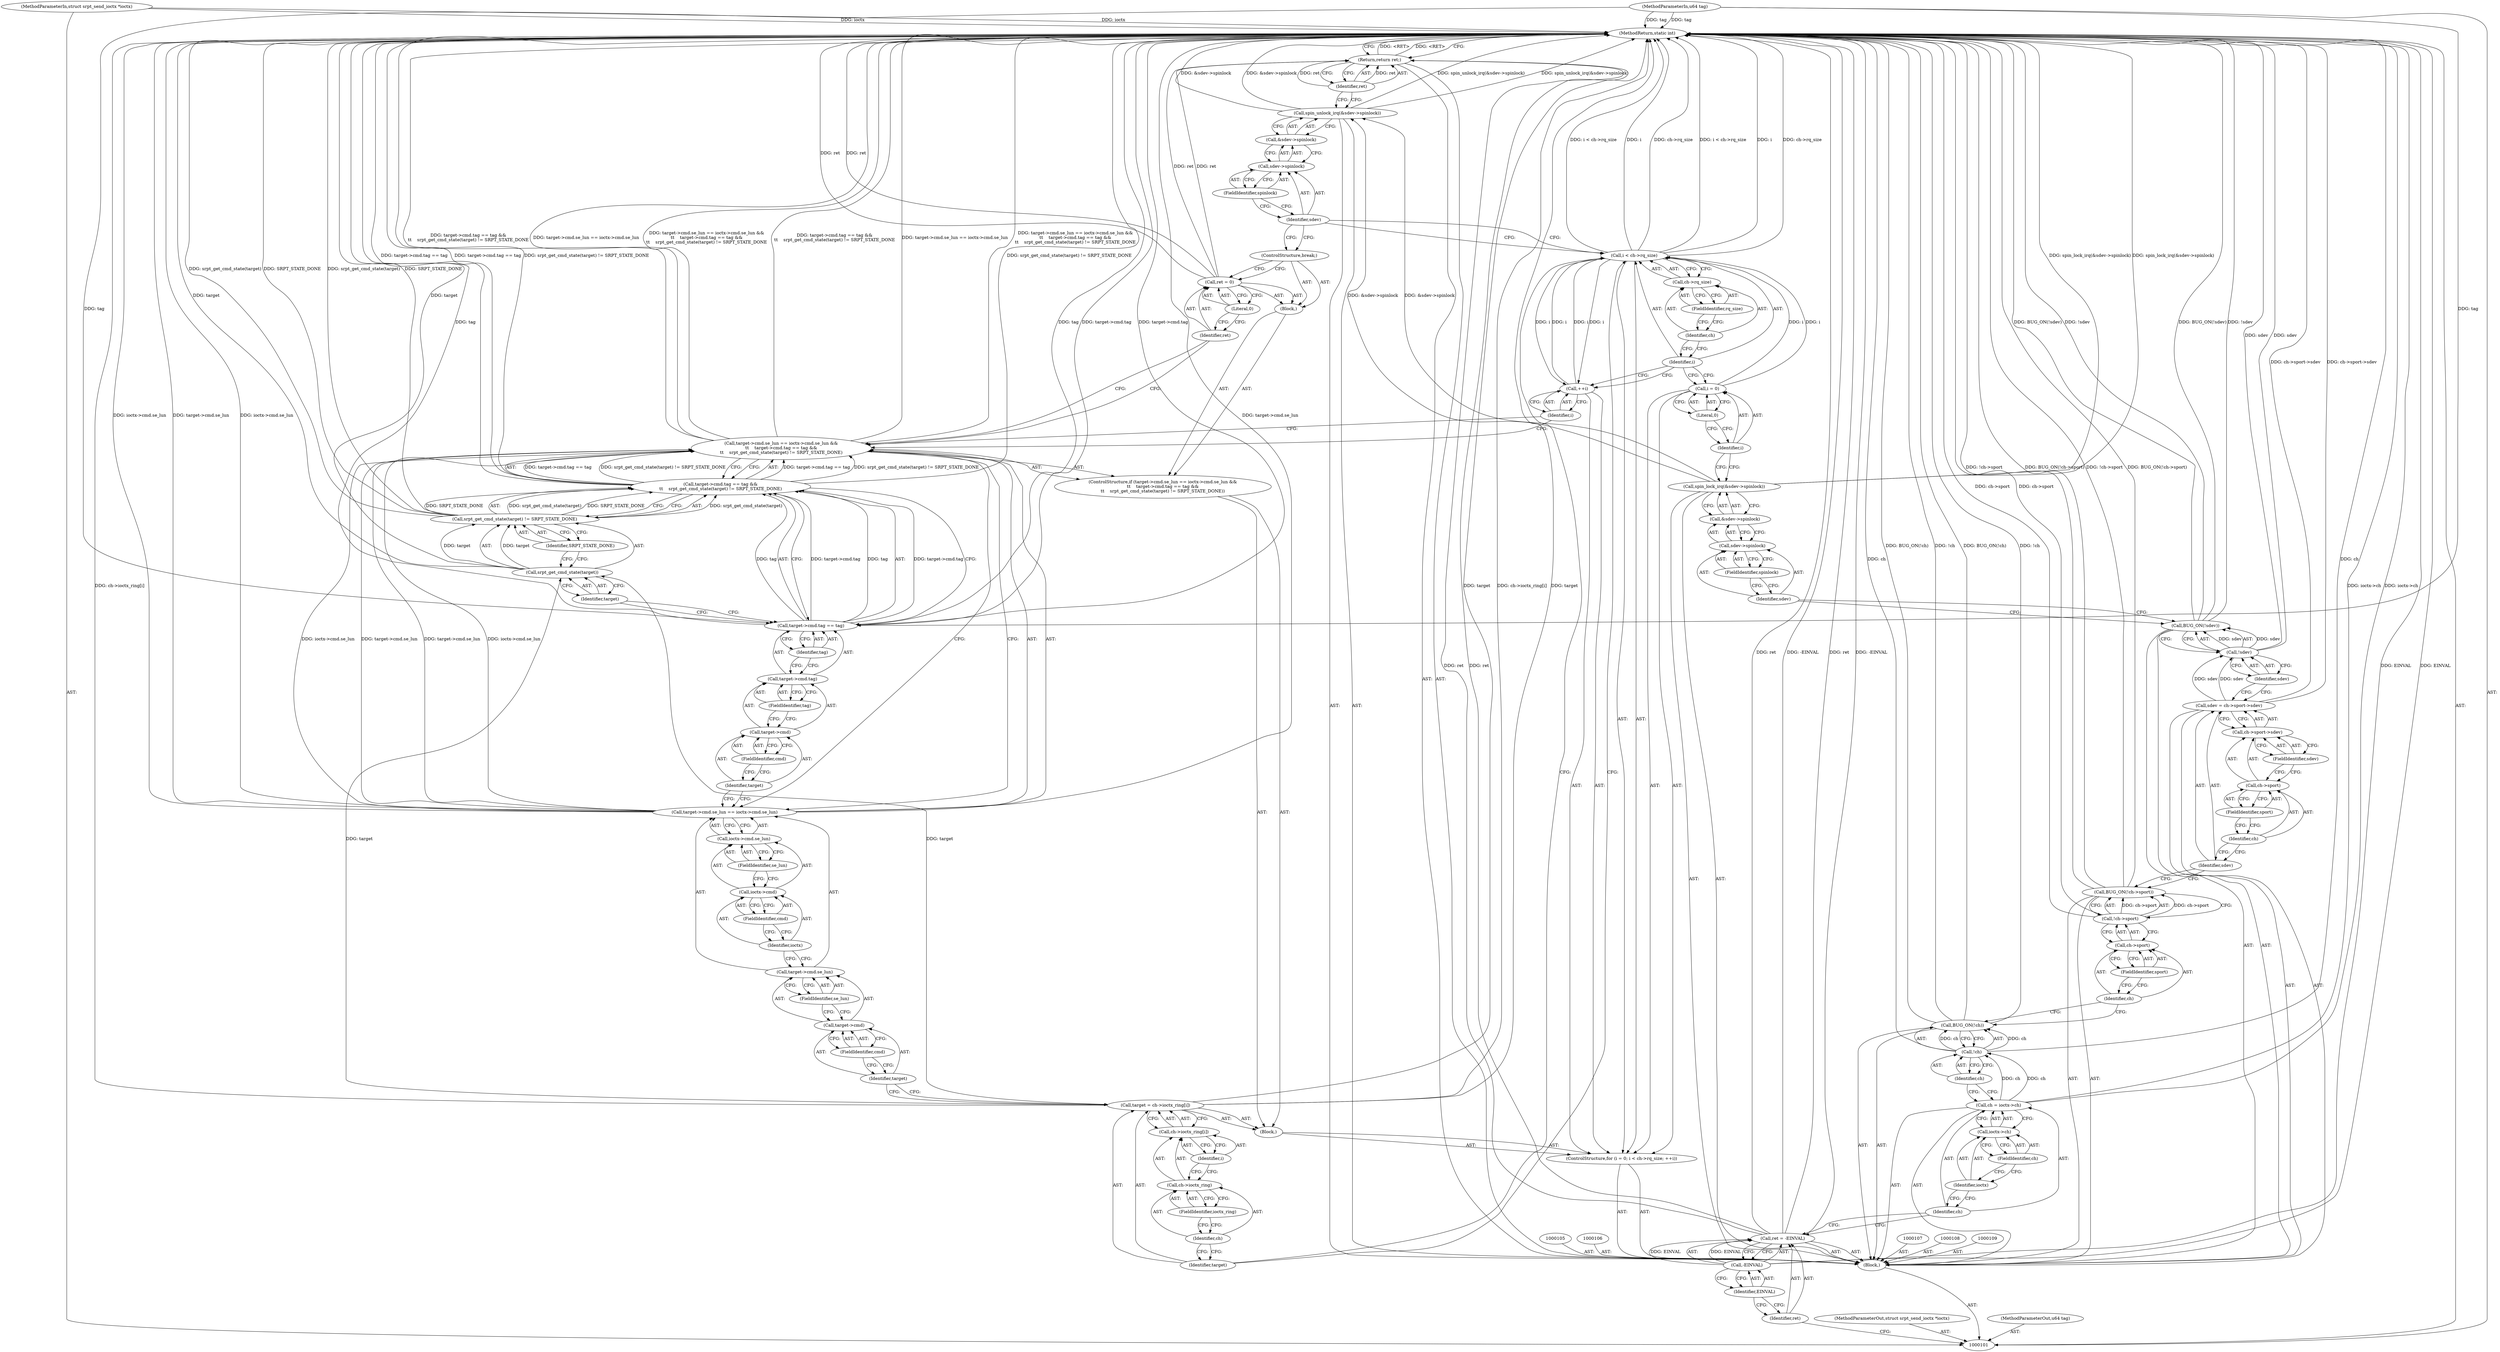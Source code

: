 digraph "1_linux_51093254bf879bc9ce96590400a87897c7498463_0" {
"1000198" [label="(MethodReturn,static int)"];
"1000102" [label="(MethodParameterIn,struct srpt_send_ioctx *ioctx)"];
"1000280" [label="(MethodParameterOut,struct srpt_send_ioctx *ioctx)"];
"1000103" [label="(MethodParameterIn,u64 tag)"];
"1000281" [label="(MethodParameterOut,u64 tag)"];
"1000122" [label="(Call,BUG_ON(!ch->sport))"];
"1000126" [label="(FieldIdentifier,sport)"];
"1000123" [label="(Call,!ch->sport)"];
"1000124" [label="(Call,ch->sport)"];
"1000125" [label="(Identifier,ch)"];
"1000127" [label="(Call,sdev = ch->sport->sdev)"];
"1000128" [label="(Identifier,sdev)"];
"1000132" [label="(FieldIdentifier,sport)"];
"1000133" [label="(FieldIdentifier,sdev)"];
"1000129" [label="(Call,ch->sport->sdev)"];
"1000130" [label="(Call,ch->sport)"];
"1000131" [label="(Identifier,ch)"];
"1000134" [label="(Call,BUG_ON(!sdev))"];
"1000135" [label="(Call,!sdev)"];
"1000136" [label="(Identifier,sdev)"];
"1000137" [label="(Call,spin_lock_irq(&sdev->spinlock))"];
"1000138" [label="(Call,&sdev->spinlock)"];
"1000139" [label="(Call,sdev->spinlock)"];
"1000140" [label="(Identifier,sdev)"];
"1000141" [label="(FieldIdentifier,spinlock)"];
"1000142" [label="(ControlStructure,for (i = 0; i < ch->rq_size; ++i))"];
"1000145" [label="(Literal,0)"];
"1000146" [label="(Call,i < ch->rq_size)"];
"1000147" [label="(Identifier,i)"];
"1000148" [label="(Call,ch->rq_size)"];
"1000149" [label="(Identifier,ch)"];
"1000150" [label="(FieldIdentifier,rq_size)"];
"1000151" [label="(Call,++i)"];
"1000152" [label="(Identifier,i)"];
"1000153" [label="(Block,)"];
"1000143" [label="(Call,i = 0)"];
"1000144" [label="(Identifier,i)"];
"1000156" [label="(Call,ch->ioctx_ring[i])"];
"1000157" [label="(Call,ch->ioctx_ring)"];
"1000158" [label="(Identifier,ch)"];
"1000159" [label="(FieldIdentifier,ioctx_ring)"];
"1000154" [label="(Call,target = ch->ioctx_ring[i])"];
"1000155" [label="(Identifier,target)"];
"1000160" [label="(Identifier,i)"];
"1000167" [label="(FieldIdentifier,cmd)"];
"1000168" [label="(FieldIdentifier,se_lun)"];
"1000161" [label="(ControlStructure,if (target->cmd.se_lun == ioctx->cmd.se_lun &&\n\t\t    target->cmd.tag == tag &&\n\t\t    srpt_get_cmd_state(target) != SRPT_STATE_DONE))"];
"1000169" [label="(Call,ioctx->cmd.se_lun)"];
"1000170" [label="(Call,ioctx->cmd)"];
"1000171" [label="(Identifier,ioctx)"];
"1000172" [label="(FieldIdentifier,cmd)"];
"1000173" [label="(FieldIdentifier,se_lun)"];
"1000162" [label="(Call,target->cmd.se_lun == ioctx->cmd.se_lun &&\n\t\t    target->cmd.tag == tag &&\n\t\t    srpt_get_cmd_state(target) != SRPT_STATE_DONE)"];
"1000163" [label="(Call,target->cmd.se_lun == ioctx->cmd.se_lun)"];
"1000164" [label="(Call,target->cmd.se_lun)"];
"1000165" [label="(Call,target->cmd)"];
"1000166" [label="(Identifier,target)"];
"1000179" [label="(FieldIdentifier,cmd)"];
"1000180" [label="(FieldIdentifier,tag)"];
"1000181" [label="(Identifier,tag)"];
"1000174" [label="(Call,target->cmd.tag == tag &&\n\t\t    srpt_get_cmd_state(target) != SRPT_STATE_DONE)"];
"1000175" [label="(Call,target->cmd.tag == tag)"];
"1000176" [label="(Call,target->cmd.tag)"];
"1000177" [label="(Call,target->cmd)"];
"1000178" [label="(Identifier,target)"];
"1000184" [label="(Identifier,target)"];
"1000185" [label="(Identifier,SRPT_STATE_DONE)"];
"1000186" [label="(Block,)"];
"1000182" [label="(Call,srpt_get_cmd_state(target) != SRPT_STATE_DONE)"];
"1000183" [label="(Call,srpt_get_cmd_state(target))"];
"1000187" [label="(Call,ret = 0)"];
"1000188" [label="(Identifier,ret)"];
"1000189" [label="(Literal,0)"];
"1000104" [label="(Block,)"];
"1000190" [label="(ControlStructure,break;)"];
"1000191" [label="(Call,spin_unlock_irq(&sdev->spinlock))"];
"1000192" [label="(Call,&sdev->spinlock)"];
"1000193" [label="(Call,sdev->spinlock)"];
"1000194" [label="(Identifier,sdev)"];
"1000195" [label="(FieldIdentifier,spinlock)"];
"1000196" [label="(Return,return ret;)"];
"1000197" [label="(Identifier,ret)"];
"1000110" [label="(Call,ret = -EINVAL)"];
"1000111" [label="(Identifier,ret)"];
"1000112" [label="(Call,-EINVAL)"];
"1000113" [label="(Identifier,EINVAL)"];
"1000114" [label="(Call,ch = ioctx->ch)"];
"1000115" [label="(Identifier,ch)"];
"1000118" [label="(FieldIdentifier,ch)"];
"1000116" [label="(Call,ioctx->ch)"];
"1000117" [label="(Identifier,ioctx)"];
"1000119" [label="(Call,BUG_ON(!ch))"];
"1000120" [label="(Call,!ch)"];
"1000121" [label="(Identifier,ch)"];
"1000198" -> "1000101"  [label="AST: "];
"1000198" -> "1000196"  [label="CFG: "];
"1000196" -> "1000198"  [label="DDG: <RET>"];
"1000163" -> "1000198"  [label="DDG: target->cmd.se_lun"];
"1000163" -> "1000198"  [label="DDG: ioctx->cmd.se_lun"];
"1000182" -> "1000198"  [label="DDG: SRPT_STATE_DONE"];
"1000182" -> "1000198"  [label="DDG: srpt_get_cmd_state(target)"];
"1000122" -> "1000198"  [label="DDG: !ch->sport"];
"1000122" -> "1000198"  [label="DDG: BUG_ON(!ch->sport)"];
"1000183" -> "1000198"  [label="DDG: target"];
"1000175" -> "1000198"  [label="DDG: tag"];
"1000175" -> "1000198"  [label="DDG: target->cmd.tag"];
"1000154" -> "1000198"  [label="DDG: ch->ioctx_ring[i]"];
"1000154" -> "1000198"  [label="DDG: target"];
"1000119" -> "1000198"  [label="DDG: BUG_ON(!ch)"];
"1000119" -> "1000198"  [label="DDG: !ch"];
"1000123" -> "1000198"  [label="DDG: ch->sport"];
"1000174" -> "1000198"  [label="DDG: srpt_get_cmd_state(target) != SRPT_STATE_DONE"];
"1000174" -> "1000198"  [label="DDG: target->cmd.tag == tag"];
"1000187" -> "1000198"  [label="DDG: ret"];
"1000127" -> "1000198"  [label="DDG: ch->sport->sdev"];
"1000103" -> "1000198"  [label="DDG: tag"];
"1000134" -> "1000198"  [label="DDG: BUG_ON(!sdev)"];
"1000134" -> "1000198"  [label="DDG: !sdev"];
"1000191" -> "1000198"  [label="DDG: spin_unlock_irq(&sdev->spinlock)"];
"1000191" -> "1000198"  [label="DDG: &sdev->spinlock"];
"1000120" -> "1000198"  [label="DDG: ch"];
"1000146" -> "1000198"  [label="DDG: ch->rq_size"];
"1000146" -> "1000198"  [label="DDG: i < ch->rq_size"];
"1000146" -> "1000198"  [label="DDG: i"];
"1000102" -> "1000198"  [label="DDG: ioctx"];
"1000110" -> "1000198"  [label="DDG: -EINVAL"];
"1000110" -> "1000198"  [label="DDG: ret"];
"1000112" -> "1000198"  [label="DDG: EINVAL"];
"1000135" -> "1000198"  [label="DDG: sdev"];
"1000162" -> "1000198"  [label="DDG: target->cmd.se_lun == ioctx->cmd.se_lun"];
"1000162" -> "1000198"  [label="DDG: target->cmd.se_lun == ioctx->cmd.se_lun &&\n\t\t    target->cmd.tag == tag &&\n\t\t    srpt_get_cmd_state(target) != SRPT_STATE_DONE"];
"1000162" -> "1000198"  [label="DDG: target->cmd.tag == tag &&\n\t\t    srpt_get_cmd_state(target) != SRPT_STATE_DONE"];
"1000114" -> "1000198"  [label="DDG: ioctx->ch"];
"1000137" -> "1000198"  [label="DDG: spin_lock_irq(&sdev->spinlock)"];
"1000102" -> "1000101"  [label="AST: "];
"1000102" -> "1000198"  [label="DDG: ioctx"];
"1000280" -> "1000101"  [label="AST: "];
"1000103" -> "1000101"  [label="AST: "];
"1000103" -> "1000198"  [label="DDG: tag"];
"1000103" -> "1000175"  [label="DDG: tag"];
"1000281" -> "1000101"  [label="AST: "];
"1000122" -> "1000104"  [label="AST: "];
"1000122" -> "1000123"  [label="CFG: "];
"1000123" -> "1000122"  [label="AST: "];
"1000128" -> "1000122"  [label="CFG: "];
"1000122" -> "1000198"  [label="DDG: !ch->sport"];
"1000122" -> "1000198"  [label="DDG: BUG_ON(!ch->sport)"];
"1000123" -> "1000122"  [label="DDG: ch->sport"];
"1000126" -> "1000124"  [label="AST: "];
"1000126" -> "1000125"  [label="CFG: "];
"1000124" -> "1000126"  [label="CFG: "];
"1000123" -> "1000122"  [label="AST: "];
"1000123" -> "1000124"  [label="CFG: "];
"1000124" -> "1000123"  [label="AST: "];
"1000122" -> "1000123"  [label="CFG: "];
"1000123" -> "1000198"  [label="DDG: ch->sport"];
"1000123" -> "1000122"  [label="DDG: ch->sport"];
"1000124" -> "1000123"  [label="AST: "];
"1000124" -> "1000126"  [label="CFG: "];
"1000125" -> "1000124"  [label="AST: "];
"1000126" -> "1000124"  [label="AST: "];
"1000123" -> "1000124"  [label="CFG: "];
"1000125" -> "1000124"  [label="AST: "];
"1000125" -> "1000119"  [label="CFG: "];
"1000126" -> "1000125"  [label="CFG: "];
"1000127" -> "1000104"  [label="AST: "];
"1000127" -> "1000129"  [label="CFG: "];
"1000128" -> "1000127"  [label="AST: "];
"1000129" -> "1000127"  [label="AST: "];
"1000136" -> "1000127"  [label="CFG: "];
"1000127" -> "1000198"  [label="DDG: ch->sport->sdev"];
"1000127" -> "1000135"  [label="DDG: sdev"];
"1000128" -> "1000127"  [label="AST: "];
"1000128" -> "1000122"  [label="CFG: "];
"1000131" -> "1000128"  [label="CFG: "];
"1000132" -> "1000130"  [label="AST: "];
"1000132" -> "1000131"  [label="CFG: "];
"1000130" -> "1000132"  [label="CFG: "];
"1000133" -> "1000129"  [label="AST: "];
"1000133" -> "1000130"  [label="CFG: "];
"1000129" -> "1000133"  [label="CFG: "];
"1000129" -> "1000127"  [label="AST: "];
"1000129" -> "1000133"  [label="CFG: "];
"1000130" -> "1000129"  [label="AST: "];
"1000133" -> "1000129"  [label="AST: "];
"1000127" -> "1000129"  [label="CFG: "];
"1000130" -> "1000129"  [label="AST: "];
"1000130" -> "1000132"  [label="CFG: "];
"1000131" -> "1000130"  [label="AST: "];
"1000132" -> "1000130"  [label="AST: "];
"1000133" -> "1000130"  [label="CFG: "];
"1000131" -> "1000130"  [label="AST: "];
"1000131" -> "1000128"  [label="CFG: "];
"1000132" -> "1000131"  [label="CFG: "];
"1000134" -> "1000104"  [label="AST: "];
"1000134" -> "1000135"  [label="CFG: "];
"1000135" -> "1000134"  [label="AST: "];
"1000140" -> "1000134"  [label="CFG: "];
"1000134" -> "1000198"  [label="DDG: BUG_ON(!sdev)"];
"1000134" -> "1000198"  [label="DDG: !sdev"];
"1000135" -> "1000134"  [label="DDG: sdev"];
"1000135" -> "1000134"  [label="AST: "];
"1000135" -> "1000136"  [label="CFG: "];
"1000136" -> "1000135"  [label="AST: "];
"1000134" -> "1000135"  [label="CFG: "];
"1000135" -> "1000198"  [label="DDG: sdev"];
"1000135" -> "1000134"  [label="DDG: sdev"];
"1000127" -> "1000135"  [label="DDG: sdev"];
"1000136" -> "1000135"  [label="AST: "];
"1000136" -> "1000127"  [label="CFG: "];
"1000135" -> "1000136"  [label="CFG: "];
"1000137" -> "1000104"  [label="AST: "];
"1000137" -> "1000138"  [label="CFG: "];
"1000138" -> "1000137"  [label="AST: "];
"1000144" -> "1000137"  [label="CFG: "];
"1000137" -> "1000198"  [label="DDG: spin_lock_irq(&sdev->spinlock)"];
"1000137" -> "1000191"  [label="DDG: &sdev->spinlock"];
"1000138" -> "1000137"  [label="AST: "];
"1000138" -> "1000139"  [label="CFG: "];
"1000139" -> "1000138"  [label="AST: "];
"1000137" -> "1000138"  [label="CFG: "];
"1000139" -> "1000138"  [label="AST: "];
"1000139" -> "1000141"  [label="CFG: "];
"1000140" -> "1000139"  [label="AST: "];
"1000141" -> "1000139"  [label="AST: "];
"1000138" -> "1000139"  [label="CFG: "];
"1000140" -> "1000139"  [label="AST: "];
"1000140" -> "1000134"  [label="CFG: "];
"1000141" -> "1000140"  [label="CFG: "];
"1000141" -> "1000139"  [label="AST: "];
"1000141" -> "1000140"  [label="CFG: "];
"1000139" -> "1000141"  [label="CFG: "];
"1000142" -> "1000104"  [label="AST: "];
"1000143" -> "1000142"  [label="AST: "];
"1000146" -> "1000142"  [label="AST: "];
"1000151" -> "1000142"  [label="AST: "];
"1000153" -> "1000142"  [label="AST: "];
"1000145" -> "1000143"  [label="AST: "];
"1000145" -> "1000144"  [label="CFG: "];
"1000143" -> "1000145"  [label="CFG: "];
"1000146" -> "1000142"  [label="AST: "];
"1000146" -> "1000148"  [label="CFG: "];
"1000147" -> "1000146"  [label="AST: "];
"1000148" -> "1000146"  [label="AST: "];
"1000155" -> "1000146"  [label="CFG: "];
"1000194" -> "1000146"  [label="CFG: "];
"1000146" -> "1000198"  [label="DDG: ch->rq_size"];
"1000146" -> "1000198"  [label="DDG: i < ch->rq_size"];
"1000146" -> "1000198"  [label="DDG: i"];
"1000151" -> "1000146"  [label="DDG: i"];
"1000143" -> "1000146"  [label="DDG: i"];
"1000146" -> "1000151"  [label="DDG: i"];
"1000147" -> "1000146"  [label="AST: "];
"1000147" -> "1000143"  [label="CFG: "];
"1000147" -> "1000151"  [label="CFG: "];
"1000149" -> "1000147"  [label="CFG: "];
"1000148" -> "1000146"  [label="AST: "];
"1000148" -> "1000150"  [label="CFG: "];
"1000149" -> "1000148"  [label="AST: "];
"1000150" -> "1000148"  [label="AST: "];
"1000146" -> "1000148"  [label="CFG: "];
"1000149" -> "1000148"  [label="AST: "];
"1000149" -> "1000147"  [label="CFG: "];
"1000150" -> "1000149"  [label="CFG: "];
"1000150" -> "1000148"  [label="AST: "];
"1000150" -> "1000149"  [label="CFG: "];
"1000148" -> "1000150"  [label="CFG: "];
"1000151" -> "1000142"  [label="AST: "];
"1000151" -> "1000152"  [label="CFG: "];
"1000152" -> "1000151"  [label="AST: "];
"1000147" -> "1000151"  [label="CFG: "];
"1000151" -> "1000146"  [label="DDG: i"];
"1000146" -> "1000151"  [label="DDG: i"];
"1000152" -> "1000151"  [label="AST: "];
"1000152" -> "1000162"  [label="CFG: "];
"1000151" -> "1000152"  [label="CFG: "];
"1000153" -> "1000142"  [label="AST: "];
"1000154" -> "1000153"  [label="AST: "];
"1000161" -> "1000153"  [label="AST: "];
"1000143" -> "1000142"  [label="AST: "];
"1000143" -> "1000145"  [label="CFG: "];
"1000144" -> "1000143"  [label="AST: "];
"1000145" -> "1000143"  [label="AST: "];
"1000147" -> "1000143"  [label="CFG: "];
"1000143" -> "1000146"  [label="DDG: i"];
"1000144" -> "1000143"  [label="AST: "];
"1000144" -> "1000137"  [label="CFG: "];
"1000145" -> "1000144"  [label="CFG: "];
"1000156" -> "1000154"  [label="AST: "];
"1000156" -> "1000160"  [label="CFG: "];
"1000157" -> "1000156"  [label="AST: "];
"1000160" -> "1000156"  [label="AST: "];
"1000154" -> "1000156"  [label="CFG: "];
"1000157" -> "1000156"  [label="AST: "];
"1000157" -> "1000159"  [label="CFG: "];
"1000158" -> "1000157"  [label="AST: "];
"1000159" -> "1000157"  [label="AST: "];
"1000160" -> "1000157"  [label="CFG: "];
"1000158" -> "1000157"  [label="AST: "];
"1000158" -> "1000155"  [label="CFG: "];
"1000159" -> "1000158"  [label="CFG: "];
"1000159" -> "1000157"  [label="AST: "];
"1000159" -> "1000158"  [label="CFG: "];
"1000157" -> "1000159"  [label="CFG: "];
"1000154" -> "1000153"  [label="AST: "];
"1000154" -> "1000156"  [label="CFG: "];
"1000155" -> "1000154"  [label="AST: "];
"1000156" -> "1000154"  [label="AST: "];
"1000166" -> "1000154"  [label="CFG: "];
"1000154" -> "1000198"  [label="DDG: ch->ioctx_ring[i]"];
"1000154" -> "1000198"  [label="DDG: target"];
"1000154" -> "1000183"  [label="DDG: target"];
"1000155" -> "1000154"  [label="AST: "];
"1000155" -> "1000146"  [label="CFG: "];
"1000158" -> "1000155"  [label="CFG: "];
"1000160" -> "1000156"  [label="AST: "];
"1000160" -> "1000157"  [label="CFG: "];
"1000156" -> "1000160"  [label="CFG: "];
"1000167" -> "1000165"  [label="AST: "];
"1000167" -> "1000166"  [label="CFG: "];
"1000165" -> "1000167"  [label="CFG: "];
"1000168" -> "1000164"  [label="AST: "];
"1000168" -> "1000165"  [label="CFG: "];
"1000164" -> "1000168"  [label="CFG: "];
"1000161" -> "1000153"  [label="AST: "];
"1000162" -> "1000161"  [label="AST: "];
"1000186" -> "1000161"  [label="AST: "];
"1000169" -> "1000163"  [label="AST: "];
"1000169" -> "1000173"  [label="CFG: "];
"1000170" -> "1000169"  [label="AST: "];
"1000173" -> "1000169"  [label="AST: "];
"1000163" -> "1000169"  [label="CFG: "];
"1000170" -> "1000169"  [label="AST: "];
"1000170" -> "1000172"  [label="CFG: "];
"1000171" -> "1000170"  [label="AST: "];
"1000172" -> "1000170"  [label="AST: "];
"1000173" -> "1000170"  [label="CFG: "];
"1000171" -> "1000170"  [label="AST: "];
"1000171" -> "1000164"  [label="CFG: "];
"1000172" -> "1000171"  [label="CFG: "];
"1000172" -> "1000170"  [label="AST: "];
"1000172" -> "1000171"  [label="CFG: "];
"1000170" -> "1000172"  [label="CFG: "];
"1000173" -> "1000169"  [label="AST: "];
"1000173" -> "1000170"  [label="CFG: "];
"1000169" -> "1000173"  [label="CFG: "];
"1000162" -> "1000161"  [label="AST: "];
"1000162" -> "1000163"  [label="CFG: "];
"1000162" -> "1000174"  [label="CFG: "];
"1000163" -> "1000162"  [label="AST: "];
"1000174" -> "1000162"  [label="AST: "];
"1000188" -> "1000162"  [label="CFG: "];
"1000152" -> "1000162"  [label="CFG: "];
"1000162" -> "1000198"  [label="DDG: target->cmd.se_lun == ioctx->cmd.se_lun"];
"1000162" -> "1000198"  [label="DDG: target->cmd.se_lun == ioctx->cmd.se_lun &&\n\t\t    target->cmd.tag == tag &&\n\t\t    srpt_get_cmd_state(target) != SRPT_STATE_DONE"];
"1000162" -> "1000198"  [label="DDG: target->cmd.tag == tag &&\n\t\t    srpt_get_cmd_state(target) != SRPT_STATE_DONE"];
"1000163" -> "1000162"  [label="DDG: target->cmd.se_lun"];
"1000163" -> "1000162"  [label="DDG: ioctx->cmd.se_lun"];
"1000174" -> "1000162"  [label="DDG: target->cmd.tag == tag"];
"1000174" -> "1000162"  [label="DDG: srpt_get_cmd_state(target) != SRPT_STATE_DONE"];
"1000163" -> "1000162"  [label="AST: "];
"1000163" -> "1000169"  [label="CFG: "];
"1000164" -> "1000163"  [label="AST: "];
"1000169" -> "1000163"  [label="AST: "];
"1000178" -> "1000163"  [label="CFG: "];
"1000162" -> "1000163"  [label="CFG: "];
"1000163" -> "1000198"  [label="DDG: target->cmd.se_lun"];
"1000163" -> "1000198"  [label="DDG: ioctx->cmd.se_lun"];
"1000163" -> "1000162"  [label="DDG: target->cmd.se_lun"];
"1000163" -> "1000162"  [label="DDG: ioctx->cmd.se_lun"];
"1000164" -> "1000163"  [label="AST: "];
"1000164" -> "1000168"  [label="CFG: "];
"1000165" -> "1000164"  [label="AST: "];
"1000168" -> "1000164"  [label="AST: "];
"1000171" -> "1000164"  [label="CFG: "];
"1000165" -> "1000164"  [label="AST: "];
"1000165" -> "1000167"  [label="CFG: "];
"1000166" -> "1000165"  [label="AST: "];
"1000167" -> "1000165"  [label="AST: "];
"1000168" -> "1000165"  [label="CFG: "];
"1000166" -> "1000165"  [label="AST: "];
"1000166" -> "1000154"  [label="CFG: "];
"1000167" -> "1000166"  [label="CFG: "];
"1000179" -> "1000177"  [label="AST: "];
"1000179" -> "1000178"  [label="CFG: "];
"1000177" -> "1000179"  [label="CFG: "];
"1000180" -> "1000176"  [label="AST: "];
"1000180" -> "1000177"  [label="CFG: "];
"1000176" -> "1000180"  [label="CFG: "];
"1000181" -> "1000175"  [label="AST: "];
"1000181" -> "1000176"  [label="CFG: "];
"1000175" -> "1000181"  [label="CFG: "];
"1000174" -> "1000162"  [label="AST: "];
"1000174" -> "1000175"  [label="CFG: "];
"1000174" -> "1000182"  [label="CFG: "];
"1000175" -> "1000174"  [label="AST: "];
"1000182" -> "1000174"  [label="AST: "];
"1000162" -> "1000174"  [label="CFG: "];
"1000174" -> "1000198"  [label="DDG: srpt_get_cmd_state(target) != SRPT_STATE_DONE"];
"1000174" -> "1000198"  [label="DDG: target->cmd.tag == tag"];
"1000174" -> "1000162"  [label="DDG: target->cmd.tag == tag"];
"1000174" -> "1000162"  [label="DDG: srpt_get_cmd_state(target) != SRPT_STATE_DONE"];
"1000175" -> "1000174"  [label="DDG: target->cmd.tag"];
"1000175" -> "1000174"  [label="DDG: tag"];
"1000182" -> "1000174"  [label="DDG: srpt_get_cmd_state(target)"];
"1000182" -> "1000174"  [label="DDG: SRPT_STATE_DONE"];
"1000175" -> "1000174"  [label="AST: "];
"1000175" -> "1000181"  [label="CFG: "];
"1000176" -> "1000175"  [label="AST: "];
"1000181" -> "1000175"  [label="AST: "];
"1000184" -> "1000175"  [label="CFG: "];
"1000174" -> "1000175"  [label="CFG: "];
"1000175" -> "1000198"  [label="DDG: tag"];
"1000175" -> "1000198"  [label="DDG: target->cmd.tag"];
"1000175" -> "1000174"  [label="DDG: target->cmd.tag"];
"1000175" -> "1000174"  [label="DDG: tag"];
"1000103" -> "1000175"  [label="DDG: tag"];
"1000176" -> "1000175"  [label="AST: "];
"1000176" -> "1000180"  [label="CFG: "];
"1000177" -> "1000176"  [label="AST: "];
"1000180" -> "1000176"  [label="AST: "];
"1000181" -> "1000176"  [label="CFG: "];
"1000177" -> "1000176"  [label="AST: "];
"1000177" -> "1000179"  [label="CFG: "];
"1000178" -> "1000177"  [label="AST: "];
"1000179" -> "1000177"  [label="AST: "];
"1000180" -> "1000177"  [label="CFG: "];
"1000178" -> "1000177"  [label="AST: "];
"1000178" -> "1000163"  [label="CFG: "];
"1000179" -> "1000178"  [label="CFG: "];
"1000184" -> "1000183"  [label="AST: "];
"1000184" -> "1000175"  [label="CFG: "];
"1000183" -> "1000184"  [label="CFG: "];
"1000185" -> "1000182"  [label="AST: "];
"1000185" -> "1000183"  [label="CFG: "];
"1000182" -> "1000185"  [label="CFG: "];
"1000186" -> "1000161"  [label="AST: "];
"1000187" -> "1000186"  [label="AST: "];
"1000190" -> "1000186"  [label="AST: "];
"1000182" -> "1000174"  [label="AST: "];
"1000182" -> "1000185"  [label="CFG: "];
"1000183" -> "1000182"  [label="AST: "];
"1000185" -> "1000182"  [label="AST: "];
"1000174" -> "1000182"  [label="CFG: "];
"1000182" -> "1000198"  [label="DDG: SRPT_STATE_DONE"];
"1000182" -> "1000198"  [label="DDG: srpt_get_cmd_state(target)"];
"1000182" -> "1000174"  [label="DDG: srpt_get_cmd_state(target)"];
"1000182" -> "1000174"  [label="DDG: SRPT_STATE_DONE"];
"1000183" -> "1000182"  [label="DDG: target"];
"1000183" -> "1000182"  [label="AST: "];
"1000183" -> "1000184"  [label="CFG: "];
"1000184" -> "1000183"  [label="AST: "];
"1000185" -> "1000183"  [label="CFG: "];
"1000183" -> "1000198"  [label="DDG: target"];
"1000183" -> "1000182"  [label="DDG: target"];
"1000154" -> "1000183"  [label="DDG: target"];
"1000187" -> "1000186"  [label="AST: "];
"1000187" -> "1000189"  [label="CFG: "];
"1000188" -> "1000187"  [label="AST: "];
"1000189" -> "1000187"  [label="AST: "];
"1000190" -> "1000187"  [label="CFG: "];
"1000187" -> "1000198"  [label="DDG: ret"];
"1000187" -> "1000196"  [label="DDG: ret"];
"1000188" -> "1000187"  [label="AST: "];
"1000188" -> "1000162"  [label="CFG: "];
"1000189" -> "1000188"  [label="CFG: "];
"1000189" -> "1000187"  [label="AST: "];
"1000189" -> "1000188"  [label="CFG: "];
"1000187" -> "1000189"  [label="CFG: "];
"1000104" -> "1000101"  [label="AST: "];
"1000105" -> "1000104"  [label="AST: "];
"1000106" -> "1000104"  [label="AST: "];
"1000107" -> "1000104"  [label="AST: "];
"1000108" -> "1000104"  [label="AST: "];
"1000109" -> "1000104"  [label="AST: "];
"1000110" -> "1000104"  [label="AST: "];
"1000114" -> "1000104"  [label="AST: "];
"1000119" -> "1000104"  [label="AST: "];
"1000122" -> "1000104"  [label="AST: "];
"1000127" -> "1000104"  [label="AST: "];
"1000134" -> "1000104"  [label="AST: "];
"1000137" -> "1000104"  [label="AST: "];
"1000142" -> "1000104"  [label="AST: "];
"1000191" -> "1000104"  [label="AST: "];
"1000196" -> "1000104"  [label="AST: "];
"1000190" -> "1000186"  [label="AST: "];
"1000190" -> "1000187"  [label="CFG: "];
"1000194" -> "1000190"  [label="CFG: "];
"1000191" -> "1000104"  [label="AST: "];
"1000191" -> "1000192"  [label="CFG: "];
"1000192" -> "1000191"  [label="AST: "];
"1000197" -> "1000191"  [label="CFG: "];
"1000191" -> "1000198"  [label="DDG: spin_unlock_irq(&sdev->spinlock)"];
"1000191" -> "1000198"  [label="DDG: &sdev->spinlock"];
"1000137" -> "1000191"  [label="DDG: &sdev->spinlock"];
"1000192" -> "1000191"  [label="AST: "];
"1000192" -> "1000193"  [label="CFG: "];
"1000193" -> "1000192"  [label="AST: "];
"1000191" -> "1000192"  [label="CFG: "];
"1000193" -> "1000192"  [label="AST: "];
"1000193" -> "1000195"  [label="CFG: "];
"1000194" -> "1000193"  [label="AST: "];
"1000195" -> "1000193"  [label="AST: "];
"1000192" -> "1000193"  [label="CFG: "];
"1000194" -> "1000193"  [label="AST: "];
"1000194" -> "1000146"  [label="CFG: "];
"1000194" -> "1000190"  [label="CFG: "];
"1000195" -> "1000194"  [label="CFG: "];
"1000195" -> "1000193"  [label="AST: "];
"1000195" -> "1000194"  [label="CFG: "];
"1000193" -> "1000195"  [label="CFG: "];
"1000196" -> "1000104"  [label="AST: "];
"1000196" -> "1000197"  [label="CFG: "];
"1000197" -> "1000196"  [label="AST: "];
"1000198" -> "1000196"  [label="CFG: "];
"1000196" -> "1000198"  [label="DDG: <RET>"];
"1000197" -> "1000196"  [label="DDG: ret"];
"1000187" -> "1000196"  [label="DDG: ret"];
"1000110" -> "1000196"  [label="DDG: ret"];
"1000197" -> "1000196"  [label="AST: "];
"1000197" -> "1000191"  [label="CFG: "];
"1000196" -> "1000197"  [label="CFG: "];
"1000197" -> "1000196"  [label="DDG: ret"];
"1000110" -> "1000104"  [label="AST: "];
"1000110" -> "1000112"  [label="CFG: "];
"1000111" -> "1000110"  [label="AST: "];
"1000112" -> "1000110"  [label="AST: "];
"1000115" -> "1000110"  [label="CFG: "];
"1000110" -> "1000198"  [label="DDG: -EINVAL"];
"1000110" -> "1000198"  [label="DDG: ret"];
"1000112" -> "1000110"  [label="DDG: EINVAL"];
"1000110" -> "1000196"  [label="DDG: ret"];
"1000111" -> "1000110"  [label="AST: "];
"1000111" -> "1000101"  [label="CFG: "];
"1000113" -> "1000111"  [label="CFG: "];
"1000112" -> "1000110"  [label="AST: "];
"1000112" -> "1000113"  [label="CFG: "];
"1000113" -> "1000112"  [label="AST: "];
"1000110" -> "1000112"  [label="CFG: "];
"1000112" -> "1000198"  [label="DDG: EINVAL"];
"1000112" -> "1000110"  [label="DDG: EINVAL"];
"1000113" -> "1000112"  [label="AST: "];
"1000113" -> "1000111"  [label="CFG: "];
"1000112" -> "1000113"  [label="CFG: "];
"1000114" -> "1000104"  [label="AST: "];
"1000114" -> "1000116"  [label="CFG: "];
"1000115" -> "1000114"  [label="AST: "];
"1000116" -> "1000114"  [label="AST: "];
"1000121" -> "1000114"  [label="CFG: "];
"1000114" -> "1000198"  [label="DDG: ioctx->ch"];
"1000114" -> "1000120"  [label="DDG: ch"];
"1000115" -> "1000114"  [label="AST: "];
"1000115" -> "1000110"  [label="CFG: "];
"1000117" -> "1000115"  [label="CFG: "];
"1000118" -> "1000116"  [label="AST: "];
"1000118" -> "1000117"  [label="CFG: "];
"1000116" -> "1000118"  [label="CFG: "];
"1000116" -> "1000114"  [label="AST: "];
"1000116" -> "1000118"  [label="CFG: "];
"1000117" -> "1000116"  [label="AST: "];
"1000118" -> "1000116"  [label="AST: "];
"1000114" -> "1000116"  [label="CFG: "];
"1000117" -> "1000116"  [label="AST: "];
"1000117" -> "1000115"  [label="CFG: "];
"1000118" -> "1000117"  [label="CFG: "];
"1000119" -> "1000104"  [label="AST: "];
"1000119" -> "1000120"  [label="CFG: "];
"1000120" -> "1000119"  [label="AST: "];
"1000125" -> "1000119"  [label="CFG: "];
"1000119" -> "1000198"  [label="DDG: BUG_ON(!ch)"];
"1000119" -> "1000198"  [label="DDG: !ch"];
"1000120" -> "1000119"  [label="DDG: ch"];
"1000120" -> "1000119"  [label="AST: "];
"1000120" -> "1000121"  [label="CFG: "];
"1000121" -> "1000120"  [label="AST: "];
"1000119" -> "1000120"  [label="CFG: "];
"1000120" -> "1000198"  [label="DDG: ch"];
"1000120" -> "1000119"  [label="DDG: ch"];
"1000114" -> "1000120"  [label="DDG: ch"];
"1000121" -> "1000120"  [label="AST: "];
"1000121" -> "1000114"  [label="CFG: "];
"1000120" -> "1000121"  [label="CFG: "];
}
